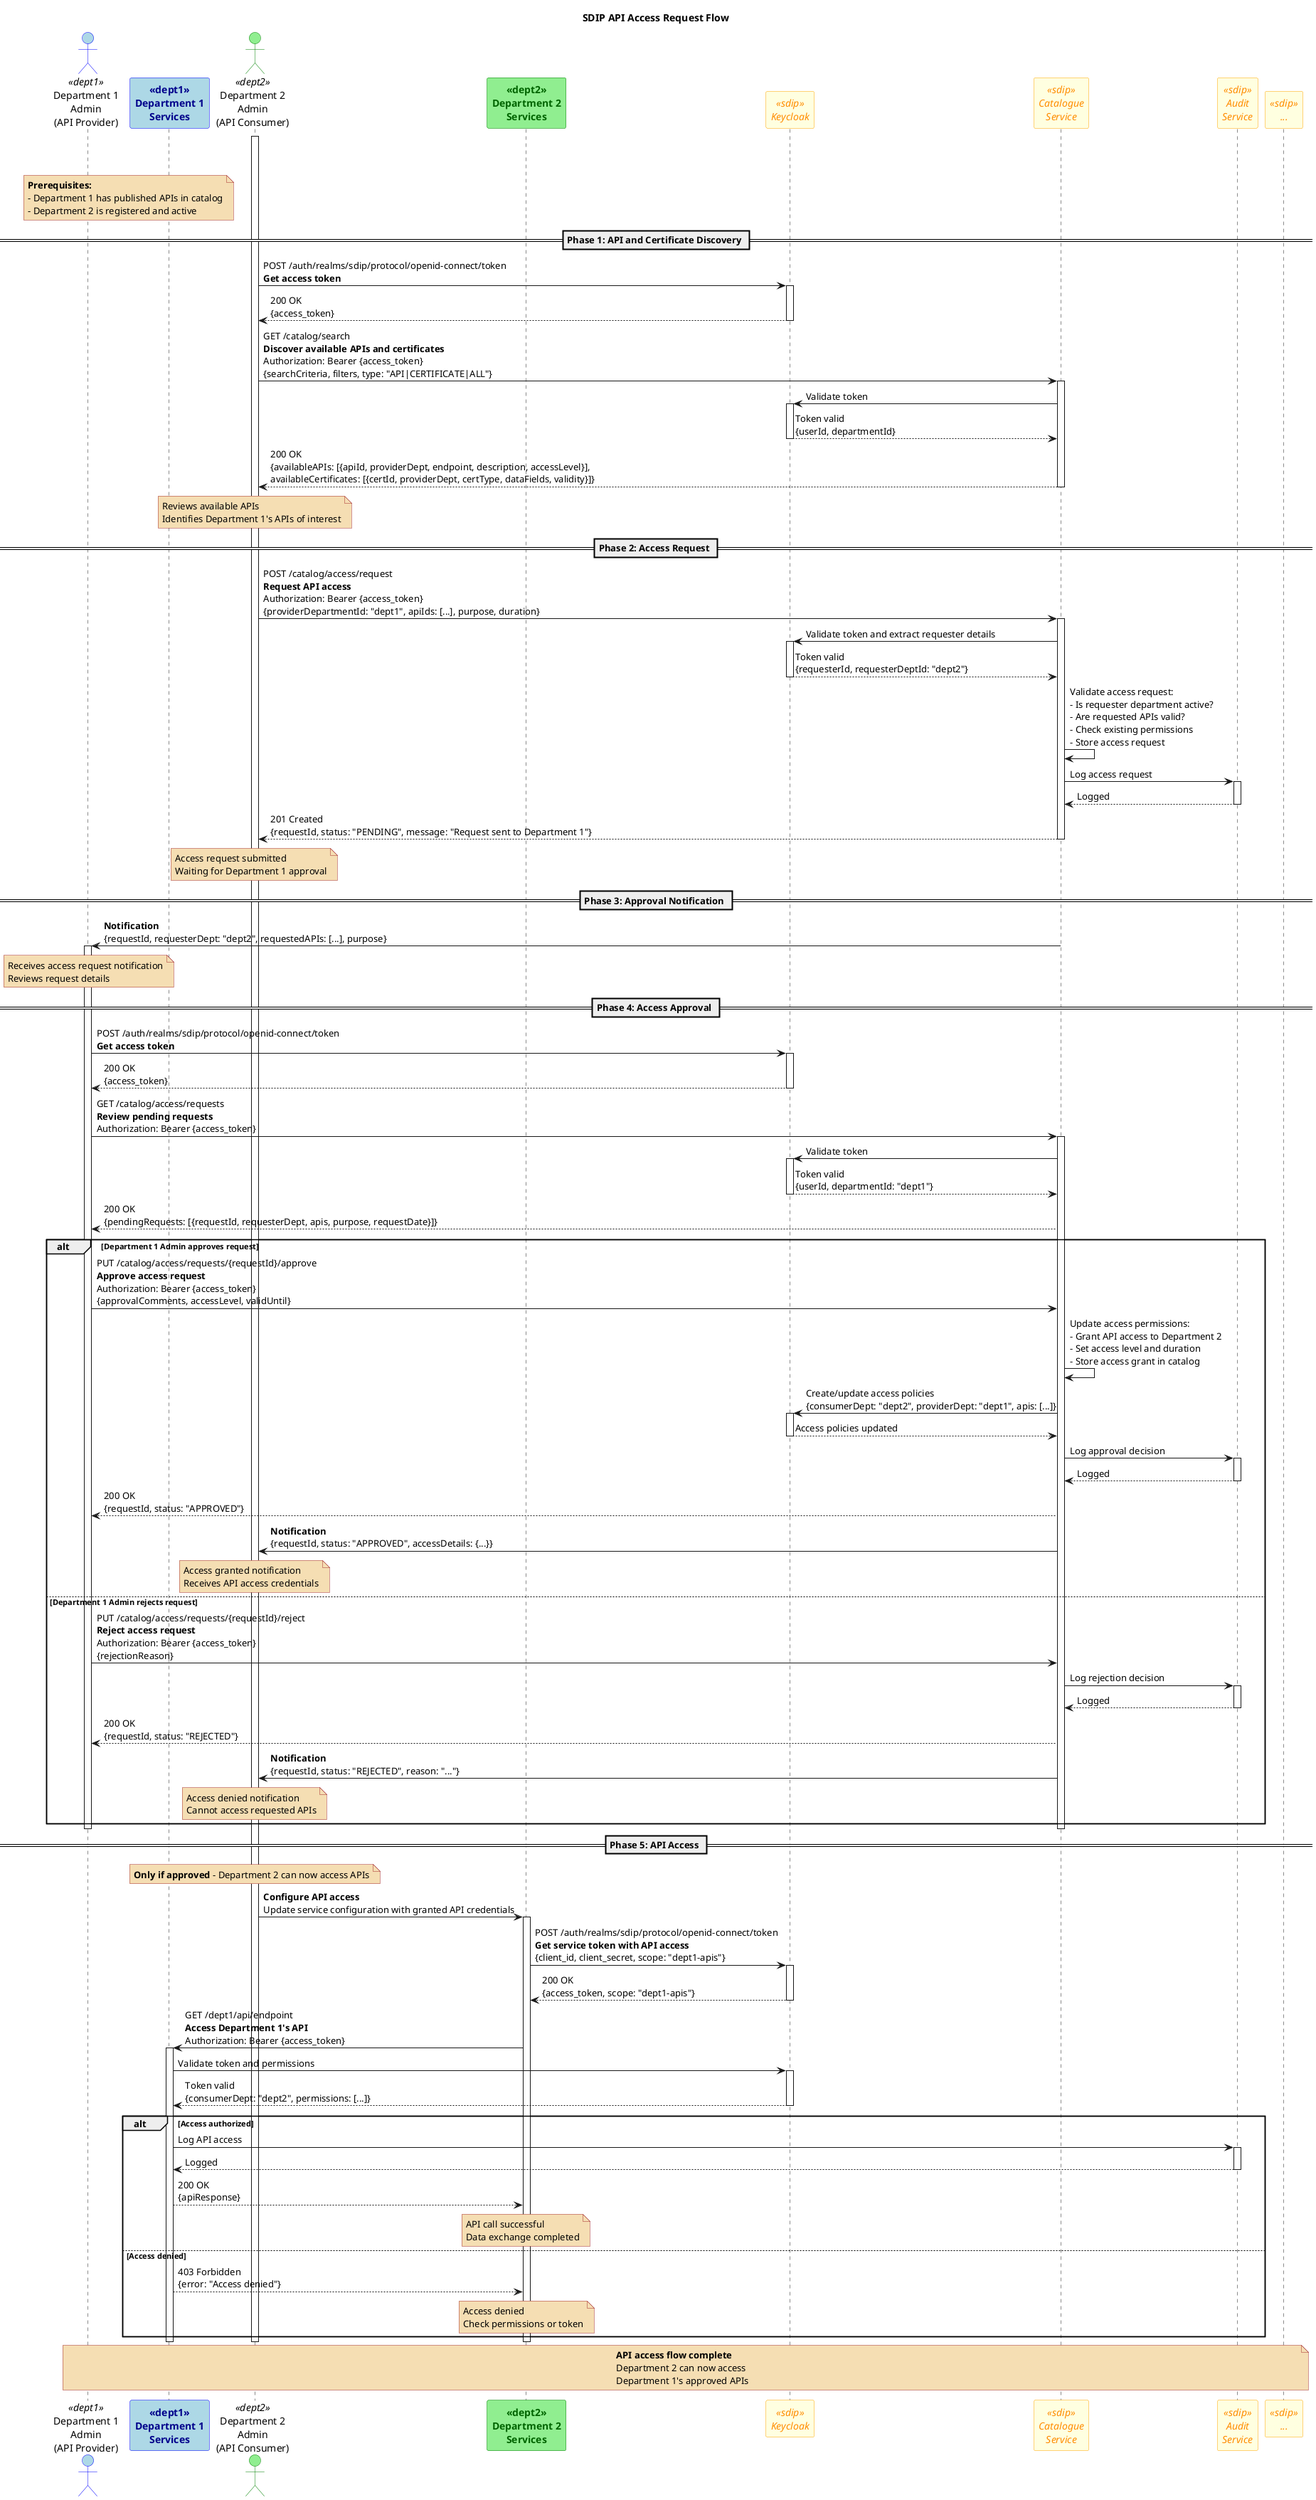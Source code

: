 @startuml
title SDIP API Access Request Flow

skinparam participant {
    BackgroundColor<<dept1>> lightblue
    BorderColor<<dept1>> blue
    FontColor<<dept1>> darkblue
    FontStyle<<dept1>> bold
}

skinparam participant {
    BackgroundColor<<dept2>> lightgreen
    BorderColor<<dept2>> green
    FontColor<<dept2>> darkgreen
    FontStyle<<dept2>> bold
}

skinparam participant {
    BackgroundColor<<sdip>> lightyellow
    BorderColor<<sdip>> orange
    FontColor<<sdip>> darkorange
    FontStyle<<sdip>> italic
}

skinparam actor {
    BackgroundColor<<dept1>> lightblue
    BorderColor<<dept1>> blue
}

skinparam actor {
    BackgroundColor<<dept2>> lightgreen
    BorderColor<<dept2>> green
}

skinparam actor {
    BackgroundColor<<sdip>> lightyellow  
    BorderColor<<sdip>> orange
}

skinparam note {
    BackgroundColor wheat
    BorderColor brown
}

actor Dept1Admin as "Department 1\nAdmin\n(API Provider)" <<dept1>>
participant Dept1Services as "Department 1\nServices" <<dept1>>

|||

actor Dept2Admin as "Department 2\nAdmin\n(API Consumer)" <<dept2>>
participant Dept2Services as "Department 2\nServices" <<dept2>>

|||

participant Keycloak as "Keycloak" <<sdip>>
participant CatalogueService as "Catalogue\nService" <<sdip>>
participant AuditService as "Audit\nService" <<sdip>>
participant otherServices as "..." <<sdip>>

note over Dept1Admin, Dept1Services
**Prerequisites:**
- Department 1 has published APIs in catalog
- Department 2 is registered and active
end note

== Phase 1: API and Certificate Discovery ==

activate Dept2Admin
Dept2Admin -> Keycloak: POST /auth/realms/sdip/protocol/openid-connect/token\n**Get access token**
activate Keycloak
Keycloak --> Dept2Admin: 200 OK\n{access_token}
deactivate Keycloak

Dept2Admin -> CatalogueService: GET /catalog/search\n**Discover available APIs and certificates**\nAuthorization: Bearer {access_token}\n{searchCriteria, filters, type: "API|CERTIFICATE|ALL"}
activate CatalogueService

CatalogueService -> Keycloak: Validate token
activate Keycloak
Keycloak --> CatalogueService: Token valid\n{userId, departmentId}
deactivate Keycloak

CatalogueService --> Dept2Admin: 200 OK\n{availableAPIs: [{apiId, providerDept, endpoint, description, accessLevel}],\navailableCertificates: [{certId, providerDept, certType, dataFields, validity}]}
deactivate CatalogueService

note over Dept2Admin: Reviews available APIs\nIdentifies Department 1's APIs of interest

== Phase 2: Access Request ==

Dept2Admin -> CatalogueService: POST /catalog/access/request\n**Request API access**\nAuthorization: Bearer {access_token}\n{providerDepartmentId: "dept1", apiIds: [...], purpose, duration}
activate CatalogueService

CatalogueService -> Keycloak: Validate token and extract requester details
activate Keycloak
Keycloak --> CatalogueService: Token valid\n{requesterId, requesterDeptId: "dept2"}
deactivate Keycloak

CatalogueService -> CatalogueService: Validate access request:\n- Is requester department active?\n- Are requested APIs valid?\n- Check existing permissions\n- Store access request

CatalogueService -> AuditService: Log access request
activate AuditService
AuditService --> CatalogueService: Logged
deactivate AuditService

CatalogueService --> Dept2Admin: 201 Created\n{requestId, status: "PENDING", message: "Request sent to Department 1"}
deactivate CatalogueService

note over Dept2Admin: Access request submitted\nWaiting for Department 1 approval

== Phase 3: Approval Notification ==

CatalogueService -> Dept1Admin: **Notification**\n{requestId, requesterDept: "dept2", requestedAPIs: [...], purpose}
activate Dept1Admin

note over Dept1Admin: Receives access request notification\nReviews request details

== Phase 4: Access Approval ==

Dept1Admin -> Keycloak: POST /auth/realms/sdip/protocol/openid-connect/token\n**Get access token**
activate Keycloak
Keycloak --> Dept1Admin: 200 OK\n{access_token}
deactivate Keycloak

Dept1Admin -> CatalogueService: GET /catalog/access/requests\n**Review pending requests**\nAuthorization: Bearer {access_token}
activate CatalogueService

CatalogueService -> Keycloak: Validate token
activate Keycloak
Keycloak --> CatalogueService: Token valid\n{userId, departmentId: "dept1"}
deactivate Keycloak

CatalogueService --> Dept1Admin: 200 OK\n{pendingRequests: [{requestId, requesterDept, apis, purpose, requestDate}]}

alt Department 1 Admin approves request
    Dept1Admin -> CatalogueService: PUT /catalog/access/requests/{requestId}/approve\n**Approve access request**\nAuthorization: Bearer {access_token}\n{approvalComments, accessLevel, validUntil}
    
    CatalogueService -> CatalogueService: Update access permissions:\n- Grant API access to Department 2\n- Set access level and duration\n- Store access grant in catalog
    
    CatalogueService -> Keycloak: Create/update access policies\n{consumerDept: "dept2", providerDept: "dept1", apis: [...]}
    activate Keycloak
    Keycloak --> CatalogueService: Access policies updated
    deactivate Keycloak
    
    CatalogueService -> AuditService: Log approval decision
    activate AuditService
    AuditService --> CatalogueService: Logged
    deactivate AuditService
    
    CatalogueService --> Dept1Admin: 200 OK\n{requestId, status: "APPROVED"}
    
    CatalogueService -> Dept2Admin: **Notification**\n{requestId, status: "APPROVED", accessDetails: {...}}
    note over Dept2Admin: Access granted notification\nReceives API access credentials
    
else Department 1 Admin rejects request
    Dept1Admin -> CatalogueService: PUT /catalog/access/requests/{requestId}/reject\n**Reject access request**\nAuthorization: Bearer {access_token}\n{rejectionReason}
    
    CatalogueService -> AuditService: Log rejection decision
    activate AuditService
    AuditService --> CatalogueService: Logged
    deactivate AuditService
    
    CatalogueService --> Dept1Admin: 200 OK\n{requestId, status: "REJECTED"}
    
    CatalogueService -> Dept2Admin: **Notification**\n{requestId, status: "REJECTED", reason: "..."}
    note over Dept2Admin: Access denied notification\nCannot access requested APIs
end
deactivate CatalogueService
deactivate Dept1Admin

== Phase 5: API Access ==

note over Dept2Admin: **Only if approved** - Department 2 can now access APIs

Dept2Admin -> Dept2Services: **Configure API access**\nUpdate service configuration with granted API credentials
activate Dept2Services

Dept2Services -> Keycloak: POST /auth/realms/sdip/protocol/openid-connect/token\n**Get service token with API access**\n{client_id, client_secret, scope: "dept1-apis"}
activate Keycloak
Keycloak --> Dept2Services: 200 OK\n{access_token, scope: "dept1-apis"}
deactivate Keycloak

Dept2Services -> Dept1Services: GET /dept1/api/endpoint\n**Access Department 1's API**\nAuthorization: Bearer {access_token}
activate Dept1Services

Dept1Services -> Keycloak: Validate token and permissions
activate Keycloak
Keycloak --> Dept1Services: Token valid\n{consumerDept: "dept2", permissions: [...]}
deactivate Keycloak

alt Access authorized
    Dept1Services -> AuditService: Log API access
    activate AuditService
    AuditService --> Dept1Services: Logged
    deactivate AuditService
    
    Dept1Services --> Dept2Services: 200 OK\n{apiResponse}
    note over Dept2Services: API call successful\nData exchange completed
else Access denied
    Dept1Services --> Dept2Services: 403 Forbidden\n{error: "Access denied"}
    note over Dept2Services: Access denied\nCheck permissions or token
end
deactivate Dept1Services
deactivate Dept2Services
deactivate Dept2Admin

note over Dept1Admin, otherServices: **API access flow complete**\nDepartment 2 can now access\nDepartment 1's approved APIs

@enduml